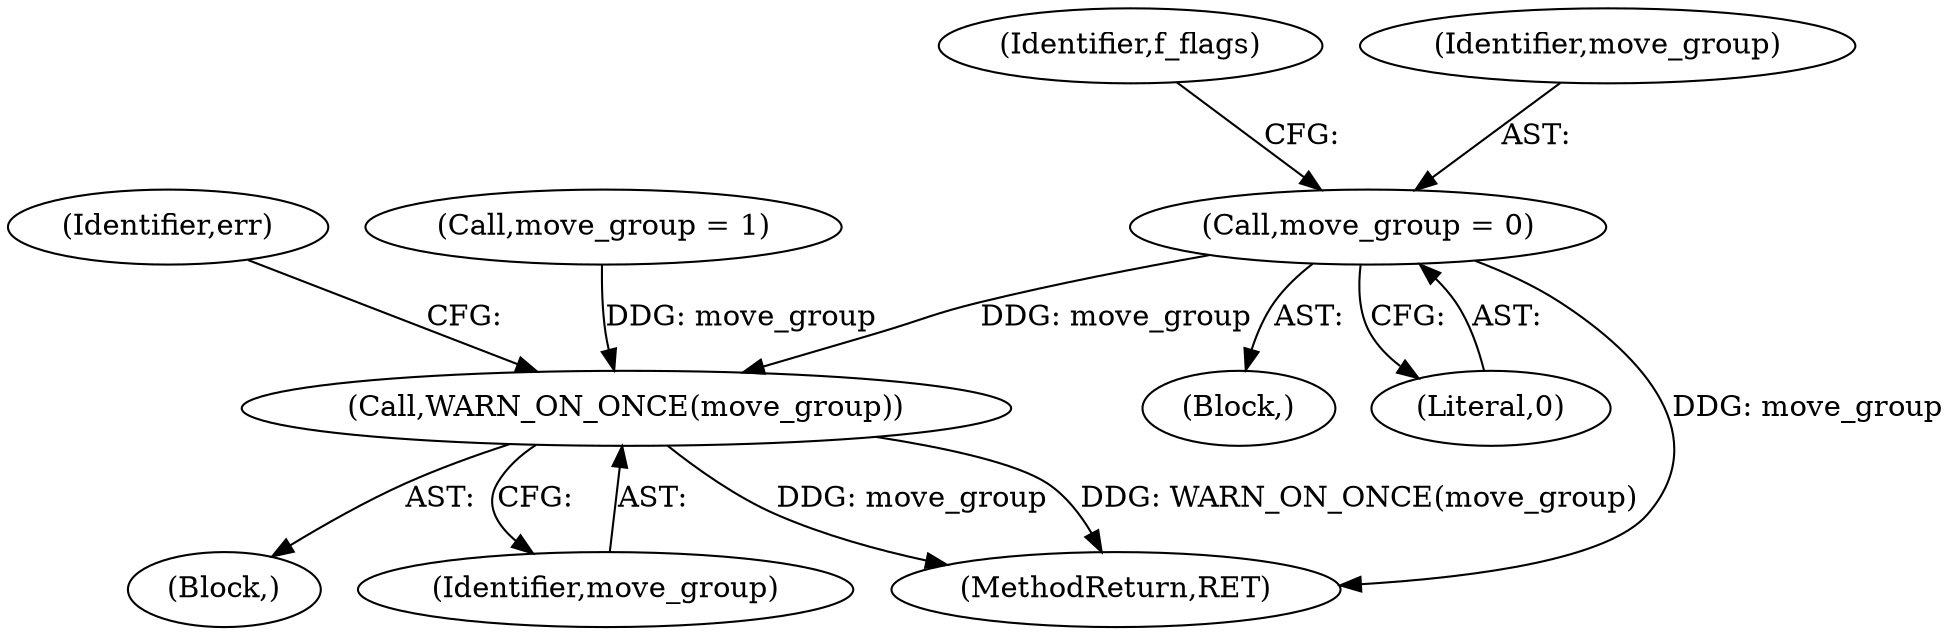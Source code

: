 digraph "0_linux_321027c1fe77f892f4ea07846aeae08cefbbb290@API" {
"1000166" [label="(Call,move_group = 0)"];
"1000677" [label="(Call,WARN_ON_ONCE(move_group))"];
"1000138" [label="(Block,)"];
"1000676" [label="(Block,)"];
"1000678" [label="(Identifier,move_group)"];
"1000677" [label="(Call,WARN_ON_ONCE(move_group))"];
"1000172" [label="(Identifier,f_flags)"];
"1000167" [label="(Identifier,move_group)"];
"1000680" [label="(Identifier,err)"];
"1000168" [label="(Literal,0)"];
"1000166" [label="(Call,move_group = 0)"];
"1000486" [label="(Call,move_group = 1)"];
"1000843" [label="(MethodReturn,RET)"];
"1000166" -> "1000138"  [label="AST: "];
"1000166" -> "1000168"  [label="CFG: "];
"1000167" -> "1000166"  [label="AST: "];
"1000168" -> "1000166"  [label="AST: "];
"1000172" -> "1000166"  [label="CFG: "];
"1000166" -> "1000843"  [label="DDG: move_group"];
"1000166" -> "1000677"  [label="DDG: move_group"];
"1000677" -> "1000676"  [label="AST: "];
"1000677" -> "1000678"  [label="CFG: "];
"1000678" -> "1000677"  [label="AST: "];
"1000680" -> "1000677"  [label="CFG: "];
"1000677" -> "1000843"  [label="DDG: move_group"];
"1000677" -> "1000843"  [label="DDG: WARN_ON_ONCE(move_group)"];
"1000486" -> "1000677"  [label="DDG: move_group"];
}
